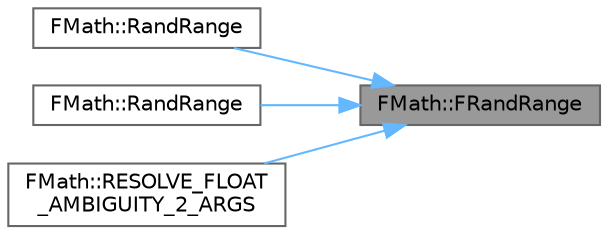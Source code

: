 digraph "FMath::FRandRange"
{
 // INTERACTIVE_SVG=YES
 // LATEX_PDF_SIZE
  bgcolor="transparent";
  edge [fontname=Helvetica,fontsize=10,labelfontname=Helvetica,labelfontsize=10];
  node [fontname=Helvetica,fontsize=10,shape=box,height=0.2,width=0.4];
  rankdir="RL";
  Node1 [id="Node000001",label="FMath::FRandRange",height=0.2,width=0.4,color="gray40", fillcolor="grey60", style="filled", fontcolor="black",tooltip="Util to generate a random number in a range."];
  Node1 -> Node2 [id="edge1_Node000001_Node000002",dir="back",color="steelblue1",style="solid",tooltip=" "];
  Node2 [id="Node000002",label="FMath::RandRange",height=0.2,width=0.4,color="grey40", fillcolor="white", style="filled",URL="$dc/d20/structFMath.html#a6f7d37720127cb89c2bfd9cfd9ec26a7",tooltip=" "];
  Node1 -> Node3 [id="edge2_Node000001_Node000003",dir="back",color="steelblue1",style="solid",tooltip=" "];
  Node3 [id="Node000003",label="FMath::RandRange",height=0.2,width=0.4,color="grey40", fillcolor="white", style="filled",URL="$dc/d20/structFMath.html#a17f93938ab31dc7f5375b79ca3030022",tooltip="Util to generate a random number in a range."];
  Node1 -> Node4 [id="edge3_Node000001_Node000004",dir="back",color="steelblue1",style="solid",tooltip=" "];
  Node4 [id="Node000004",label="FMath::RESOLVE_FLOAT\l_AMBIGUITY_2_ARGS",height=0.2,width=0.4,color="grey40", fillcolor="white", style="filled",URL="$dc/d20/structFMath.html#a0422ce877483087441ec8c82e2a40fe6",tooltip=" "];
}
